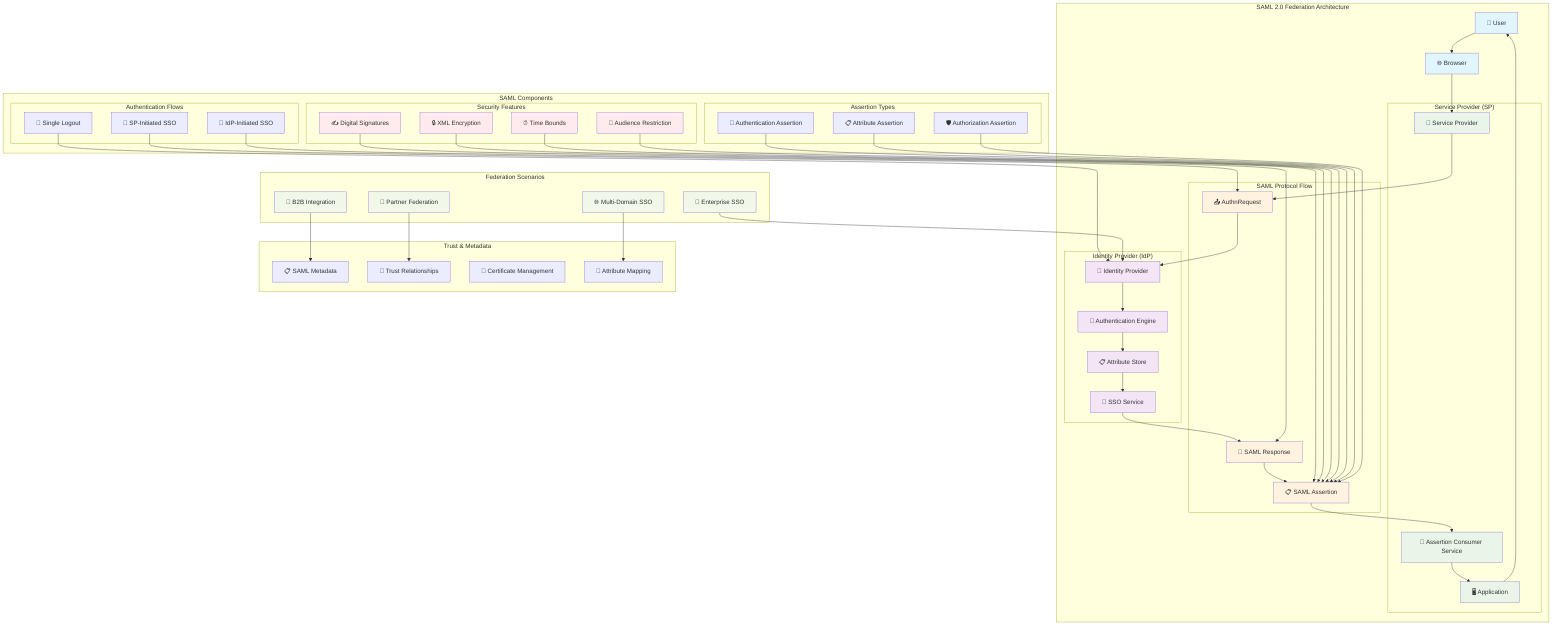 graph TB
    subgraph "SAML 2.0 Federation Architecture"
        User[👤 User]
        Browser[🌐 Browser]
        
        subgraph "Identity Provider (IdP)"
            IdP[🏢 Identity Provider]
            AuthEngine[🔐 Authentication Engine]
            AttrStore[📋 Attribute Store]
            SSOService[🔗 SSO Service]
        end
        
        subgraph "Service Provider (SP)"
            SP[📱 Service Provider]
            ACS[📨 Assertion Consumer Service]
            SPApp[🖥️ Application]
        end
        
        subgraph "SAML Protocol Flow"
            AuthnReq[📤 AuthnRequest]
            SAMLResp[📨 SAML Response]
            Assertion[📋 SAML Assertion]
        end
    end
    
    subgraph "SAML Components"
        subgraph "Authentication Flows"
            SPInitiated[🚀 SP-Initiated SSO]
            IdPInitiated[🏢 IdP-Initiated SSO]
            SLO[🚪 Single Logout]
        end
        
        subgraph "Security Features"
            DigitalSig[✍️ Digital Signatures]
            Encryption[🔒 XML Encryption]
            TimeBounds[⏰ Time Bounds]
            AudienceRestr[🎯 Audience Restriction]
        end
        
        subgraph "Assertion Types"
            AuthnAssertion[🔐 Authentication Assertion]
            AttrAssertion[📋 Attribute Assertion]
            AuthzAssertion[🛡️ Authorization Assertion]
        end
    end
    
    subgraph "Federation Scenarios"
        Enterprise[🏢 Enterprise SSO]
        Partner[🤝 Partner Federation]
        MultiDomain[🌐 Multi-Domain SSO]
        B2B[🔗 B2B Integration]
    end
    
    subgraph "Trust & Metadata"
        Metadata[📋 SAML Metadata]
        TrustRel[🤝 Trust Relationships]
        CertMgmt[📜 Certificate Management]
        AttrMapping[🔄 Attribute Mapping]
    end
    
    %% Flow connections
    User --> Browser
    Browser --> SP
    SP --> AuthnReq
    AuthnReq --> IdP
    IdP --> AuthEngine
    AuthEngine --> AttrStore
    AttrStore --> SSOService
    SSOService --> SAMLResp
    SAMLResp --> Assertion
    Assertion --> ACS
    ACS --> SPApp
    SPApp --> User
    
    %% Component relationships
    SPInitiated --> AuthnReq
    IdPInitiated --> SAMLResp
    SLO --> IdP
    
    DigitalSig --> Assertion
    Encryption --> Assertion
    TimeBounds --> Assertion
    AudienceRestr --> Assertion
    
    AuthnAssertion --> Assertion
    AttrAssertion --> Assertion
    AuthzAssertion --> Assertion
    
    Enterprise --> IdP
    Partner --> TrustRel
    MultiDomain --> AttrMapping
    B2B --> Metadata
    
    %% Styling
    classDef userClass fill:#e1f5fe
    classDef idpClass fill:#f3e5f5
    classDef spClass fill:#e8f5e8
    classDef protocolClass fill:#fff3e0
    classDef securityClass fill:#ffebee
    classDef federationClass fill:#f1f8e9
    
    class User,Browser userClass
    class IdP,AuthEngine,AttrStore,SSOService idpClass
    class SP,ACS,SPApp spClass
    class AuthnReq,SAMLResp,Assertion protocolClass
    class DigitalSig,Encryption,TimeBounds,AudienceRestr securityClass
    class Enterprise,Partner,MultiDomain,B2B federationClass